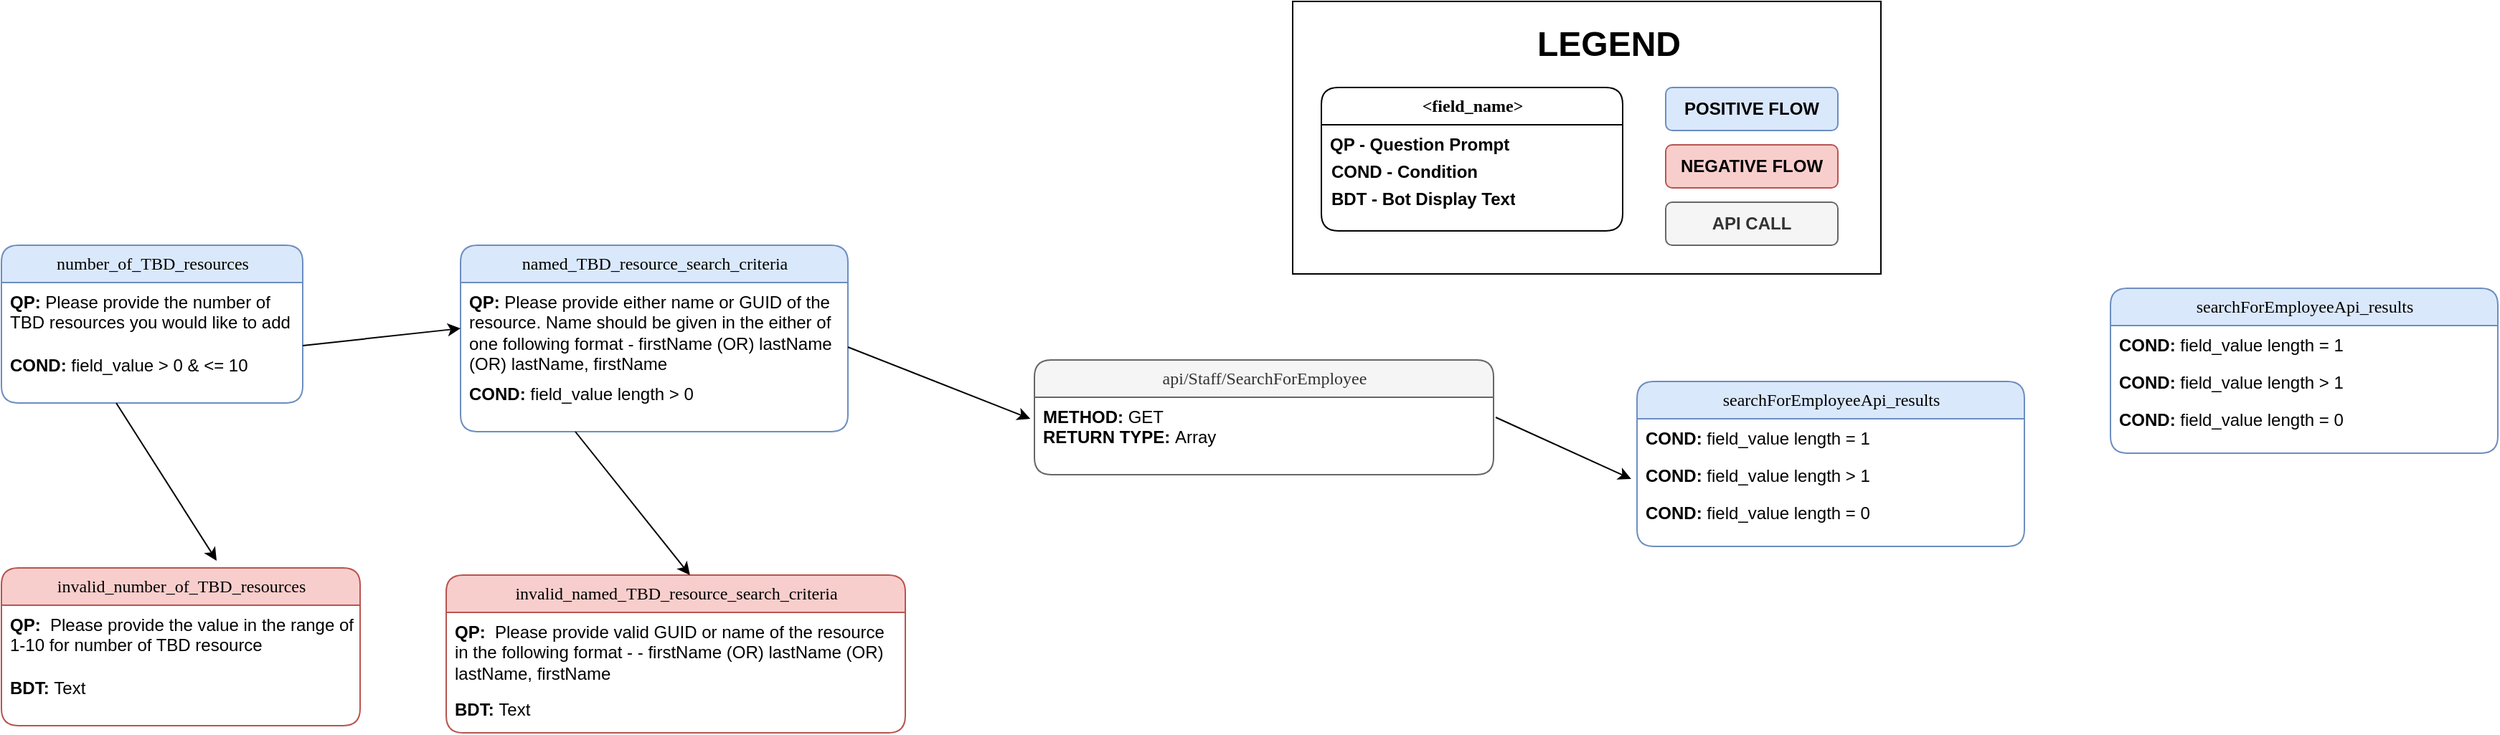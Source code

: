 <mxfile version="26.0.4">
  <diagram name="Page-1" id="b520641d-4fe3-3701-9064-5fc419738815">
    <mxGraphModel dx="1866" dy="1180" grid="1" gridSize="10" guides="1" tooltips="1" connect="1" arrows="1" fold="1" page="1" pageScale="1" pageWidth="4681" pageHeight="3300" background="none" math="0" shadow="0">
      <root>
        <mxCell id="0" />
        <mxCell id="1" parent="0" />
        <mxCell id="21ea969265ad0168-10" value="number_of_TBD_resources" style="swimlane;html=1;fontStyle=0;childLayout=stackLayout;horizontal=1;startSize=26;fillColor=#dae8fc;horizontalStack=0;resizeParent=1;resizeLast=0;collapsible=1;marginBottom=0;swimlaneFillColor=#ffffff;align=center;rounded=1;shadow=0;comic=0;labelBackgroundColor=none;strokeWidth=1;fontFamily=Verdana;fontSize=12;strokeColor=#6c8ebf;" parent="1" vertex="1">
          <mxGeometry x="150" y="200" width="210" height="110" as="geometry" />
        </mxCell>
        <mxCell id="21ea969265ad0168-11" value="&lt;b&gt;QP: &lt;/b&gt;Please provide the number of TBD resources you would like to add&lt;div&gt;&lt;br&gt;&lt;/div&gt;" style="text;html=1;strokeColor=none;fillColor=none;spacingLeft=4;spacingRight=4;whiteSpace=wrap;overflow=hidden;rotatable=0;points=[[0,0.5],[1,0.5]];portConstraint=eastwest;" parent="21ea969265ad0168-10" vertex="1">
          <mxGeometry y="26" width="210" height="44" as="geometry" />
        </mxCell>
        <mxCell id="21ea969265ad0168-12" value="&lt;b&gt;COND: &lt;/b&gt;field_value &amp;gt; 0 &amp;amp; &amp;lt;= 10" style="text;html=1;strokeColor=none;fillColor=none;spacingLeft=4;spacingRight=4;whiteSpace=wrap;overflow=hidden;rotatable=0;points=[[0,0.5],[1,0.5]];portConstraint=eastwest;" parent="21ea969265ad0168-10" vertex="1">
          <mxGeometry y="70" width="210" height="26" as="geometry" />
        </mxCell>
        <mxCell id="Fwdu9OYfRQx8FBcxNtsd-2" value="named_TBD_resource_search_criteria" style="swimlane;html=1;fontStyle=0;childLayout=stackLayout;horizontal=1;startSize=26;fillColor=#dae8fc;horizontalStack=0;resizeParent=1;resizeLast=0;collapsible=1;marginBottom=0;swimlaneFillColor=#ffffff;align=center;rounded=1;shadow=0;comic=0;labelBackgroundColor=none;strokeWidth=1;fontFamily=Verdana;fontSize=12;strokeColor=#6c8ebf;" parent="1" vertex="1">
          <mxGeometry x="470" y="200" width="270" height="130" as="geometry" />
        </mxCell>
        <mxCell id="Fwdu9OYfRQx8FBcxNtsd-3" value="&lt;b&gt;QP: &lt;/b&gt;Please provide either name or GUID of the resource. Name should be given in the either of one following format - firstName (OR) lastName (OR) lastName, firstName" style="text;html=1;strokeColor=none;fillColor=none;spacingLeft=4;spacingRight=4;whiteSpace=wrap;overflow=hidden;rotatable=0;points=[[0,0.5],[1,0.5]];portConstraint=eastwest;" parent="Fwdu9OYfRQx8FBcxNtsd-2" vertex="1">
          <mxGeometry y="26" width="270" height="64" as="geometry" />
        </mxCell>
        <mxCell id="Fwdu9OYfRQx8FBcxNtsd-4" value="&lt;b&gt;COND: &lt;/b&gt;field_value length &amp;gt; 0" style="text;html=1;strokeColor=none;fillColor=none;spacingLeft=4;spacingRight=4;whiteSpace=wrap;overflow=hidden;rotatable=0;points=[[0,0.5],[1,0.5]];portConstraint=eastwest;" parent="Fwdu9OYfRQx8FBcxNtsd-2" vertex="1">
          <mxGeometry y="90" width="270" height="26" as="geometry" />
        </mxCell>
        <mxCell id="Fwdu9OYfRQx8FBcxNtsd-5" value="invalid_number_of_TBD_resources" style="swimlane;html=1;fontStyle=0;childLayout=stackLayout;horizontal=1;startSize=26;fillColor=#f8cecc;horizontalStack=0;resizeParent=1;resizeLast=0;collapsible=1;marginBottom=0;swimlaneFillColor=#ffffff;align=center;rounded=1;shadow=0;comic=0;labelBackgroundColor=none;strokeWidth=1;fontFamily=Verdana;fontSize=12;strokeColor=#b85450;" parent="1" vertex="1">
          <mxGeometry x="150" y="425" width="250" height="110" as="geometry" />
        </mxCell>
        <mxCell id="Fwdu9OYfRQx8FBcxNtsd-6" value="&lt;b&gt;QP:&amp;nbsp; &lt;/b&gt;Please provide the value in the range of 1-10 for number of TBD resource&lt;div&gt;&lt;br&gt;&lt;/div&gt;" style="text;html=1;strokeColor=none;fillColor=none;spacingLeft=4;spacingRight=4;whiteSpace=wrap;overflow=hidden;rotatable=0;points=[[0,0.5],[1,0.5]];portConstraint=eastwest;" parent="Fwdu9OYfRQx8FBcxNtsd-5" vertex="1">
          <mxGeometry y="26" width="250" height="44" as="geometry" />
        </mxCell>
        <mxCell id="Fwdu9OYfRQx8FBcxNtsd-7" value="&lt;b&gt;BDT: &lt;/b&gt;Text" style="text;html=1;strokeColor=none;fillColor=none;spacingLeft=4;spacingRight=4;whiteSpace=wrap;overflow=hidden;rotatable=0;points=[[0,0.5],[1,0.5]];portConstraint=eastwest;" parent="Fwdu9OYfRQx8FBcxNtsd-5" vertex="1">
          <mxGeometry y="70" width="250" height="26" as="geometry" />
        </mxCell>
        <mxCell id="Fwdu9OYfRQx8FBcxNtsd-15" value="" style="rounded=0;whiteSpace=wrap;html=1;" parent="1" vertex="1">
          <mxGeometry x="1050" y="30" width="410" height="190" as="geometry" />
        </mxCell>
        <mxCell id="Fwdu9OYfRQx8FBcxNtsd-16" value="&lt;b&gt;&amp;lt;field_name&amp;gt;&lt;/b&gt;" style="swimlane;html=1;fontStyle=0;childLayout=stackLayout;horizontal=1;startSize=26;horizontalStack=0;resizeParent=1;resizeLast=0;collapsible=1;marginBottom=0;swimlaneFillColor=#ffffff;align=center;rounded=1;shadow=0;comic=0;labelBackgroundColor=none;strokeWidth=1;fontFamily=Verdana;fontSize=12;" parent="1" vertex="1">
          <mxGeometry x="1070" y="90" width="210" height="100" as="geometry" />
        </mxCell>
        <mxCell id="Fwdu9OYfRQx8FBcxNtsd-18" value="&lt;b&gt;QP - Question Prompt&lt;/b&gt;" style="text;html=1;strokeColor=none;fillColor=none;spacingLeft=4;spacingRight=4;whiteSpace=wrap;overflow=hidden;rotatable=0;points=[[0,0.5],[1,0.5]];portConstraint=eastwest;" parent="Fwdu9OYfRQx8FBcxNtsd-16" vertex="1">
          <mxGeometry y="26" width="210" height="26" as="geometry" />
        </mxCell>
        <mxCell id="Fwdu9OYfRQx8FBcxNtsd-19" value="&lt;b&gt;POSITIVE FLOW&lt;/b&gt;" style="rounded=1;whiteSpace=wrap;html=1;fillColor=#dae8fc;strokeColor=#6c8ebf;" parent="1" vertex="1">
          <mxGeometry x="1310" y="90" width="120" height="30" as="geometry" />
        </mxCell>
        <mxCell id="Fwdu9OYfRQx8FBcxNtsd-20" value="&lt;b&gt;NEGATIVE FLOW&lt;/b&gt;" style="rounded=1;whiteSpace=wrap;html=1;fillColor=#f8cecc;strokeColor=#b85450;" parent="1" vertex="1">
          <mxGeometry x="1310" y="130" width="120" height="30" as="geometry" />
        </mxCell>
        <mxCell id="Fwdu9OYfRQx8FBcxNtsd-22" value="&lt;b&gt;&lt;font style=&quot;font-size: 24px;&quot;&gt;LEGEND&lt;/font&gt;&lt;/b&gt;" style="text;html=1;align=center;verticalAlign=middle;resizable=0;points=[];autosize=1;strokeColor=none;fillColor=none;" parent="1" vertex="1">
          <mxGeometry x="1210" y="40" width="120" height="40" as="geometry" />
        </mxCell>
        <mxCell id="Fwdu9OYfRQx8FBcxNtsd-23" value="&lt;b&gt;COND - Condition&lt;/b&gt;" style="text;html=1;strokeColor=none;fillColor=none;spacingLeft=4;spacingRight=4;whiteSpace=wrap;overflow=hidden;rotatable=0;points=[[0,0.5],[1,0.5]];portConstraint=eastwest;" parent="1" vertex="1">
          <mxGeometry x="1071" y="135" width="210" height="26" as="geometry" />
        </mxCell>
        <mxCell id="Fwdu9OYfRQx8FBcxNtsd-24" value="&lt;b&gt;BDT - Bot Display Text&lt;/b&gt;" style="text;html=1;strokeColor=none;fillColor=none;spacingLeft=4;spacingRight=4;whiteSpace=wrap;overflow=hidden;rotatable=0;points=[[0,0.5],[1,0.5]];portConstraint=eastwest;" parent="1" vertex="1">
          <mxGeometry x="1071" y="154" width="210" height="26" as="geometry" />
        </mxCell>
        <mxCell id="Fwdu9OYfRQx8FBcxNtsd-25" value="invalid_named_TBD_resource_search_criteria" style="swimlane;html=1;fontStyle=0;childLayout=stackLayout;horizontal=1;startSize=26;fillColor=#f8cecc;horizontalStack=0;resizeParent=1;resizeLast=0;collapsible=1;marginBottom=0;swimlaneFillColor=#ffffff;align=center;rounded=1;shadow=0;comic=0;labelBackgroundColor=none;strokeWidth=1;fontFamily=Verdana;fontSize=12;strokeColor=#b85450;" parent="1" vertex="1">
          <mxGeometry x="460" y="430" width="320" height="110" as="geometry" />
        </mxCell>
        <mxCell id="Fwdu9OYfRQx8FBcxNtsd-26" value="&lt;b&gt;QP:&amp;nbsp; &lt;/b&gt;Please provide valid GUID or name of the resource in the following format -&amp;nbsp;- firstName (OR) lastName (OR) lastName, firstName&lt;div&gt;&lt;br&gt;&lt;/div&gt;" style="text;html=1;strokeColor=none;fillColor=none;spacingLeft=4;spacingRight=4;whiteSpace=wrap;overflow=hidden;rotatable=0;points=[[0,0.5],[1,0.5]];portConstraint=eastwest;" parent="Fwdu9OYfRQx8FBcxNtsd-25" vertex="1">
          <mxGeometry y="26" width="320" height="54" as="geometry" />
        </mxCell>
        <mxCell id="Fwdu9OYfRQx8FBcxNtsd-27" value="&lt;b&gt;BDT: &lt;/b&gt;Text" style="text;html=1;strokeColor=none;fillColor=none;spacingLeft=4;spacingRight=4;whiteSpace=wrap;overflow=hidden;rotatable=0;points=[[0,0.5],[1,0.5]];portConstraint=eastwest;" parent="Fwdu9OYfRQx8FBcxNtsd-25" vertex="1">
          <mxGeometry y="80" width="320" height="26" as="geometry" />
        </mxCell>
        <mxCell id="Fwdu9OYfRQx8FBcxNtsd-31" value="" style="endArrow=classic;html=1;rounded=0;entryX=0;entryY=0.5;entryDx=0;entryDy=0;" parent="1" target="Fwdu9OYfRQx8FBcxNtsd-3" edge="1">
          <mxGeometry width="50" height="50" relative="1" as="geometry">
            <mxPoint x="360" y="270" as="sourcePoint" />
            <mxPoint x="410" y="220" as="targetPoint" />
          </mxGeometry>
        </mxCell>
        <mxCell id="Fwdu9OYfRQx8FBcxNtsd-32" value="" style="endArrow=classic;html=1;rounded=0;" parent="1" edge="1">
          <mxGeometry width="50" height="50" relative="1" as="geometry">
            <mxPoint x="230" y="310" as="sourcePoint" />
            <mxPoint x="300" y="420" as="targetPoint" />
          </mxGeometry>
        </mxCell>
        <mxCell id="Fwdu9OYfRQx8FBcxNtsd-33" value="" style="endArrow=classic;html=1;rounded=0;entryX=0.531;entryY=0;entryDx=0;entryDy=0;entryPerimeter=0;" parent="1" target="Fwdu9OYfRQx8FBcxNtsd-25" edge="1">
          <mxGeometry width="50" height="50" relative="1" as="geometry">
            <mxPoint x="550" y="330" as="sourcePoint" />
            <mxPoint x="620" y="440" as="targetPoint" />
          </mxGeometry>
        </mxCell>
        <mxCell id="Cd402E3ZITgnZ-SI4iMz-1" value="api/Staff/SearchForEmployee" style="swimlane;html=1;fontStyle=0;childLayout=stackLayout;horizontal=1;startSize=26;fillColor=#f5f5f5;horizontalStack=0;resizeParent=1;resizeLast=0;collapsible=1;marginBottom=0;swimlaneFillColor=#ffffff;align=center;rounded=1;shadow=0;comic=0;labelBackgroundColor=none;strokeWidth=1;fontFamily=Verdana;fontSize=12;strokeColor=#666666;fontColor=#333333;" parent="1" vertex="1">
          <mxGeometry x="870" y="280" width="320" height="80" as="geometry" />
        </mxCell>
        <mxCell id="Cd402E3ZITgnZ-SI4iMz-2" value="&lt;b&gt;METHOD: &lt;/b&gt;GET&lt;br&gt;&lt;div&gt;&lt;b&gt;RETURN TYPE: &lt;/b&gt;Array&lt;/div&gt;" style="text;html=1;strokeColor=none;fillColor=none;spacingLeft=4;spacingRight=4;whiteSpace=wrap;overflow=hidden;rotatable=0;points=[[0,0.5],[1,0.5]];portConstraint=eastwest;" parent="Cd402E3ZITgnZ-SI4iMz-1" vertex="1">
          <mxGeometry y="26" width="320" height="54" as="geometry" />
        </mxCell>
        <mxCell id="Cd402E3ZITgnZ-SI4iMz-4" value="&lt;b&gt;API CALL&lt;/b&gt;" style="rounded=1;whiteSpace=wrap;html=1;fillColor=#f5f5f5;strokeColor=#666666;fontColor=#333333;" parent="1" vertex="1">
          <mxGeometry x="1310" y="170" width="120" height="30" as="geometry" />
        </mxCell>
        <mxCell id="Cd402E3ZITgnZ-SI4iMz-5" value="" style="endArrow=classic;html=1;rounded=0;entryX=-0.009;entryY=0.278;entryDx=0;entryDy=0;entryPerimeter=0;" parent="1" target="Cd402E3ZITgnZ-SI4iMz-2" edge="1">
          <mxGeometry width="50" height="50" relative="1" as="geometry">
            <mxPoint x="740" y="271" as="sourcePoint" />
            <mxPoint x="850" y="259" as="targetPoint" />
          </mxGeometry>
        </mxCell>
        <mxCell id="HfnuaF-zC5cXOm_QLU1m-1" value="searchForEmployeeApi_results" style="swimlane;html=1;fontStyle=0;childLayout=stackLayout;horizontal=1;startSize=26;fillColor=#dae8fc;horizontalStack=0;resizeParent=1;resizeLast=0;collapsible=1;marginBottom=0;swimlaneFillColor=#ffffff;align=center;rounded=1;shadow=0;comic=0;labelBackgroundColor=none;strokeWidth=1;fontFamily=Verdana;fontSize=12;strokeColor=#6c8ebf;" vertex="1" parent="1">
          <mxGeometry x="1290" y="295" width="270" height="115" as="geometry" />
        </mxCell>
        <mxCell id="HfnuaF-zC5cXOm_QLU1m-3" value="&lt;b&gt;COND: &lt;/b&gt;field_value length = 1" style="text;html=1;strokeColor=none;fillColor=none;spacingLeft=4;spacingRight=4;whiteSpace=wrap;overflow=hidden;rotatable=0;points=[[0,0.5],[1,0.5]];portConstraint=eastwest;" vertex="1" parent="HfnuaF-zC5cXOm_QLU1m-1">
          <mxGeometry y="26" width="270" height="26" as="geometry" />
        </mxCell>
        <mxCell id="HfnuaF-zC5cXOm_QLU1m-5" value="&lt;b&gt;COND: &lt;/b&gt;field_value length &amp;gt; 1" style="text;html=1;strokeColor=none;fillColor=none;spacingLeft=4;spacingRight=4;whiteSpace=wrap;overflow=hidden;rotatable=0;points=[[0,0.5],[1,0.5]];portConstraint=eastwest;" vertex="1" parent="HfnuaF-zC5cXOm_QLU1m-1">
          <mxGeometry y="52" width="270" height="26" as="geometry" />
        </mxCell>
        <mxCell id="HfnuaF-zC5cXOm_QLU1m-6" value="&lt;b&gt;COND: &lt;/b&gt;field_value length = 0" style="text;html=1;strokeColor=none;fillColor=none;spacingLeft=4;spacingRight=4;whiteSpace=wrap;overflow=hidden;rotatable=0;points=[[0,0.5],[1,0.5]];portConstraint=eastwest;" vertex="1" parent="HfnuaF-zC5cXOm_QLU1m-1">
          <mxGeometry y="78" width="270" height="26" as="geometry" />
        </mxCell>
        <mxCell id="HfnuaF-zC5cXOm_QLU1m-4" value="" style="endArrow=classic;html=1;rounded=0;entryX=-0.015;entryY=0.656;entryDx=0;entryDy=0;entryPerimeter=0;" edge="1" parent="1">
          <mxGeometry width="50" height="50" relative="1" as="geometry">
            <mxPoint x="1191.5" y="320" as="sourcePoint" />
            <mxPoint x="1285.95" y="362.984" as="targetPoint" />
          </mxGeometry>
        </mxCell>
        <mxCell id="HfnuaF-zC5cXOm_QLU1m-7" value="searchForEmployeeApi_results" style="swimlane;html=1;fontStyle=0;childLayout=stackLayout;horizontal=1;startSize=26;fillColor=#dae8fc;horizontalStack=0;resizeParent=1;resizeLast=0;collapsible=1;marginBottom=0;swimlaneFillColor=#ffffff;align=center;rounded=1;shadow=0;comic=0;labelBackgroundColor=none;strokeWidth=1;fontFamily=Verdana;fontSize=12;strokeColor=#6c8ebf;" vertex="1" parent="1">
          <mxGeometry x="1620" y="230" width="270" height="115" as="geometry" />
        </mxCell>
        <mxCell id="HfnuaF-zC5cXOm_QLU1m-8" value="&lt;b&gt;COND: &lt;/b&gt;field_value length = 1" style="text;html=1;strokeColor=none;fillColor=none;spacingLeft=4;spacingRight=4;whiteSpace=wrap;overflow=hidden;rotatable=0;points=[[0,0.5],[1,0.5]];portConstraint=eastwest;" vertex="1" parent="HfnuaF-zC5cXOm_QLU1m-7">
          <mxGeometry y="26" width="270" height="26" as="geometry" />
        </mxCell>
        <mxCell id="HfnuaF-zC5cXOm_QLU1m-9" value="&lt;b&gt;COND: &lt;/b&gt;field_value length &amp;gt; 1" style="text;html=1;strokeColor=none;fillColor=none;spacingLeft=4;spacingRight=4;whiteSpace=wrap;overflow=hidden;rotatable=0;points=[[0,0.5],[1,0.5]];portConstraint=eastwest;" vertex="1" parent="HfnuaF-zC5cXOm_QLU1m-7">
          <mxGeometry y="52" width="270" height="26" as="geometry" />
        </mxCell>
        <mxCell id="HfnuaF-zC5cXOm_QLU1m-10" value="&lt;b&gt;COND: &lt;/b&gt;field_value length = 0" style="text;html=1;strokeColor=none;fillColor=none;spacingLeft=4;spacingRight=4;whiteSpace=wrap;overflow=hidden;rotatable=0;points=[[0,0.5],[1,0.5]];portConstraint=eastwest;" vertex="1" parent="HfnuaF-zC5cXOm_QLU1m-7">
          <mxGeometry y="78" width="270" height="26" as="geometry" />
        </mxCell>
      </root>
    </mxGraphModel>
  </diagram>
</mxfile>
